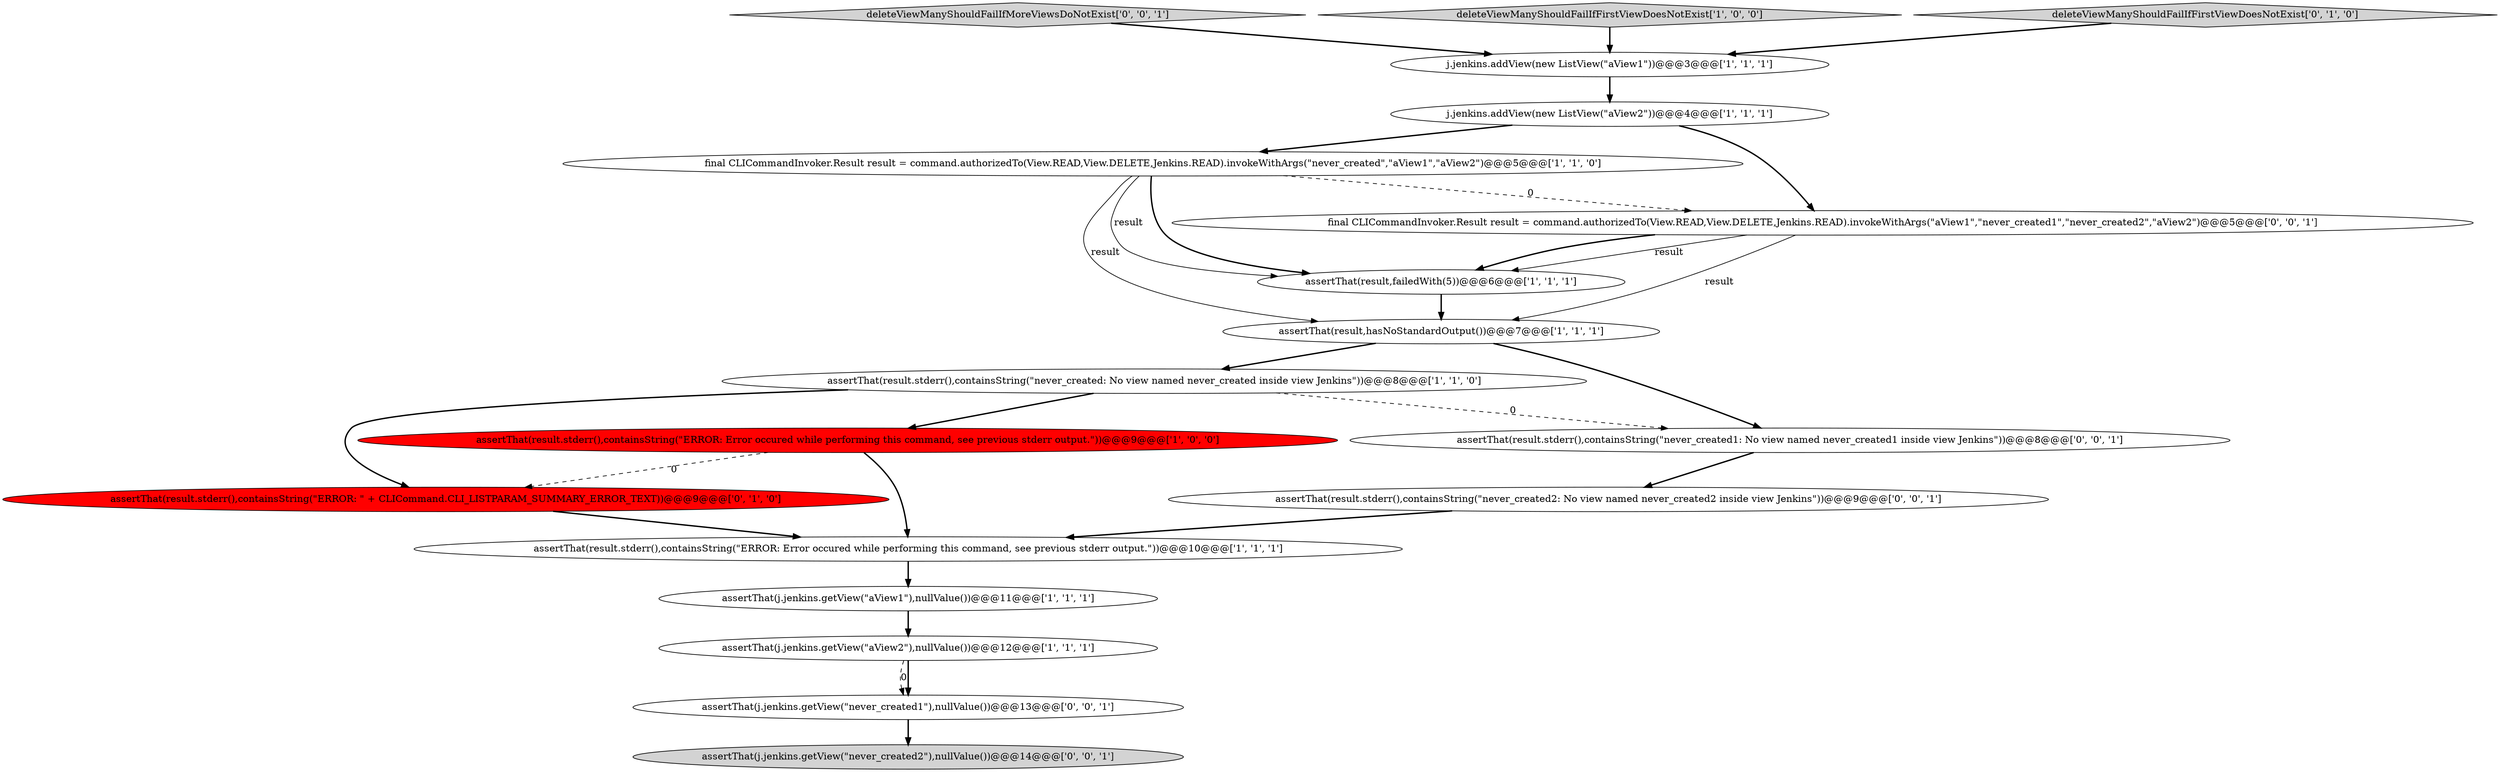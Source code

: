 digraph {
4 [style = filled, label = "final CLICommandInvoker.Result result = command.authorizedTo(View.READ,View.DELETE,Jenkins.READ).invokeWithArgs(\"never_created\",\"aView1\",\"aView2\")@@@5@@@['1', '1', '0']", fillcolor = white, shape = ellipse image = "AAA0AAABBB1BBB"];
13 [style = filled, label = "assertThat(result.stderr(),containsString(\"never_created1: No view named never_created1 inside view Jenkins\"))@@@8@@@['0', '0', '1']", fillcolor = white, shape = ellipse image = "AAA0AAABBB3BBB"];
1 [style = filled, label = "assertThat(result,failedWith(5))@@@6@@@['1', '1', '1']", fillcolor = white, shape = ellipse image = "AAA0AAABBB1BBB"];
5 [style = filled, label = "j.jenkins.addView(new ListView(\"aView1\"))@@@3@@@['1', '1', '1']", fillcolor = white, shape = ellipse image = "AAA0AAABBB1BBB"];
2 [style = filled, label = "assertThat(j.jenkins.getView(\"aView2\"),nullValue())@@@12@@@['1', '1', '1']", fillcolor = white, shape = ellipse image = "AAA0AAABBB1BBB"];
6 [style = filled, label = "j.jenkins.addView(new ListView(\"aView2\"))@@@4@@@['1', '1', '1']", fillcolor = white, shape = ellipse image = "AAA0AAABBB1BBB"];
11 [style = filled, label = "assertThat(result.stderr(),containsString(\"ERROR: \" + CLICommand.CLI_LISTPARAM_SUMMARY_ERROR_TEXT))@@@9@@@['0', '1', '0']", fillcolor = red, shape = ellipse image = "AAA1AAABBB2BBB"];
16 [style = filled, label = "deleteViewManyShouldFailIfMoreViewsDoNotExist['0', '0', '1']", fillcolor = lightgray, shape = diamond image = "AAA0AAABBB3BBB"];
15 [style = filled, label = "assertThat(j.jenkins.getView(\"never_created1\"),nullValue())@@@13@@@['0', '0', '1']", fillcolor = white, shape = ellipse image = "AAA0AAABBB3BBB"];
3 [style = filled, label = "assertThat(result.stderr(),containsString(\"never_created: No view named never_created inside view Jenkins\"))@@@8@@@['1', '1', '0']", fillcolor = white, shape = ellipse image = "AAA0AAABBB1BBB"];
9 [style = filled, label = "assertThat(j.jenkins.getView(\"aView1\"),nullValue())@@@11@@@['1', '1', '1']", fillcolor = white, shape = ellipse image = "AAA0AAABBB1BBB"];
0 [style = filled, label = "deleteViewManyShouldFailIfFirstViewDoesNotExist['1', '0', '0']", fillcolor = lightgray, shape = diamond image = "AAA0AAABBB1BBB"];
8 [style = filled, label = "assertThat(result.stderr(),containsString(\"ERROR: Error occured while performing this command, see previous stderr output.\"))@@@10@@@['1', '1', '1']", fillcolor = white, shape = ellipse image = "AAA0AAABBB1BBB"];
17 [style = filled, label = "final CLICommandInvoker.Result result = command.authorizedTo(View.READ,View.DELETE,Jenkins.READ).invokeWithArgs(\"aView1\",\"never_created1\",\"never_created2\",\"aView2\")@@@5@@@['0', '0', '1']", fillcolor = white, shape = ellipse image = "AAA0AAABBB3BBB"];
7 [style = filled, label = "assertThat(result,hasNoStandardOutput())@@@7@@@['1', '1', '1']", fillcolor = white, shape = ellipse image = "AAA0AAABBB1BBB"];
12 [style = filled, label = "deleteViewManyShouldFailIfFirstViewDoesNotExist['0', '1', '0']", fillcolor = lightgray, shape = diamond image = "AAA0AAABBB2BBB"];
10 [style = filled, label = "assertThat(result.stderr(),containsString(\"ERROR: Error occured while performing this command, see previous stderr output.\"))@@@9@@@['1', '0', '0']", fillcolor = red, shape = ellipse image = "AAA1AAABBB1BBB"];
14 [style = filled, label = "assertThat(j.jenkins.getView(\"never_created2\"),nullValue())@@@14@@@['0', '0', '1']", fillcolor = lightgray, shape = ellipse image = "AAA0AAABBB3BBB"];
18 [style = filled, label = "assertThat(result.stderr(),containsString(\"never_created2: No view named never_created2 inside view Jenkins\"))@@@9@@@['0', '0', '1']", fillcolor = white, shape = ellipse image = "AAA0AAABBB3BBB"];
7->13 [style = bold, label=""];
6->17 [style = bold, label=""];
12->5 [style = bold, label=""];
17->1 [style = bold, label=""];
15->14 [style = bold, label=""];
4->17 [style = dashed, label="0"];
9->2 [style = bold, label=""];
17->7 [style = solid, label="result"];
3->11 [style = bold, label=""];
3->13 [style = dashed, label="0"];
1->7 [style = bold, label=""];
7->3 [style = bold, label=""];
10->11 [style = dashed, label="0"];
2->15 [style = dashed, label="0"];
4->1 [style = solid, label="result"];
3->10 [style = bold, label=""];
6->4 [style = bold, label=""];
5->6 [style = bold, label=""];
10->8 [style = bold, label=""];
2->15 [style = bold, label=""];
8->9 [style = bold, label=""];
16->5 [style = bold, label=""];
11->8 [style = bold, label=""];
4->1 [style = bold, label=""];
18->8 [style = bold, label=""];
13->18 [style = bold, label=""];
0->5 [style = bold, label=""];
4->7 [style = solid, label="result"];
17->1 [style = solid, label="result"];
}
